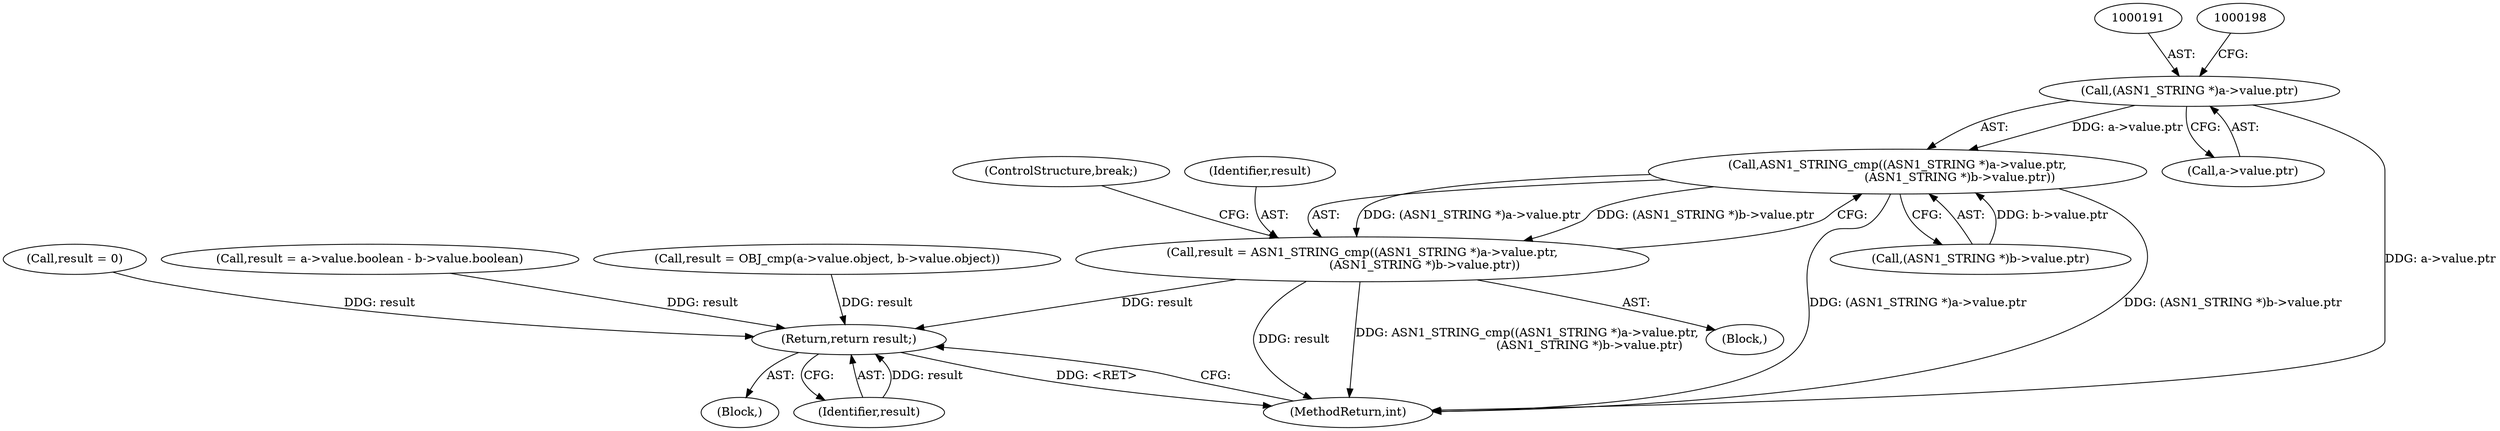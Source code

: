 digraph "0_openssl_c3c7fb07dc975dc3c9de0eddb7d8fd79fc9c67c1@pointer" {
"1000190" [label="(Call,(ASN1_STRING *)a->value.ptr)"];
"1000189" [label="(Call,ASN1_STRING_cmp((ASN1_STRING *)a->value.ptr,\n                                 (ASN1_STRING *)b->value.ptr))"];
"1000187" [label="(Call,result = ASN1_STRING_cmp((ASN1_STRING *)a->value.ptr,\n                                 (ASN1_STRING *)b->value.ptr))"];
"1000205" [label="(Return,return result;)"];
"1000192" [label="(Call,a->value.ptr)"];
"1000104" [label="(Block,)"];
"1000163" [label="(Call,result = 0)"];
"1000148" [label="(Call,result = a->value.boolean - b->value.boolean)"];
"1000197" [label="(Call,(ASN1_STRING *)b->value.ptr)"];
"1000187" [label="(Call,result = ASN1_STRING_cmp((ASN1_STRING *)a->value.ptr,\n                                 (ASN1_STRING *)b->value.ptr))"];
"1000206" [label="(Identifier,result)"];
"1000207" [label="(MethodReturn,int)"];
"1000190" [label="(Call,(ASN1_STRING *)a->value.ptr)"];
"1000189" [label="(Call,ASN1_STRING_cmp((ASN1_STRING *)a->value.ptr,\n                                 (ASN1_STRING *)b->value.ptr))"];
"1000131" [label="(Block,)"];
"1000204" [label="(ControlStructure,break;)"];
"1000133" [label="(Call,result = OBJ_cmp(a->value.object, b->value.object))"];
"1000188" [label="(Identifier,result)"];
"1000205" [label="(Return,return result;)"];
"1000190" -> "1000189"  [label="AST: "];
"1000190" -> "1000192"  [label="CFG: "];
"1000191" -> "1000190"  [label="AST: "];
"1000192" -> "1000190"  [label="AST: "];
"1000198" -> "1000190"  [label="CFG: "];
"1000190" -> "1000207"  [label="DDG: a->value.ptr"];
"1000190" -> "1000189"  [label="DDG: a->value.ptr"];
"1000189" -> "1000187"  [label="AST: "];
"1000189" -> "1000197"  [label="CFG: "];
"1000197" -> "1000189"  [label="AST: "];
"1000187" -> "1000189"  [label="CFG: "];
"1000189" -> "1000207"  [label="DDG: (ASN1_STRING *)a->value.ptr"];
"1000189" -> "1000207"  [label="DDG: (ASN1_STRING *)b->value.ptr"];
"1000189" -> "1000187"  [label="DDG: (ASN1_STRING *)a->value.ptr"];
"1000189" -> "1000187"  [label="DDG: (ASN1_STRING *)b->value.ptr"];
"1000197" -> "1000189"  [label="DDG: b->value.ptr"];
"1000187" -> "1000131"  [label="AST: "];
"1000188" -> "1000187"  [label="AST: "];
"1000204" -> "1000187"  [label="CFG: "];
"1000187" -> "1000207"  [label="DDG: result"];
"1000187" -> "1000207"  [label="DDG: ASN1_STRING_cmp((ASN1_STRING *)a->value.ptr,\n                                 (ASN1_STRING *)b->value.ptr)"];
"1000187" -> "1000205"  [label="DDG: result"];
"1000205" -> "1000104"  [label="AST: "];
"1000205" -> "1000206"  [label="CFG: "];
"1000206" -> "1000205"  [label="AST: "];
"1000207" -> "1000205"  [label="CFG: "];
"1000205" -> "1000207"  [label="DDG: <RET>"];
"1000206" -> "1000205"  [label="DDG: result"];
"1000163" -> "1000205"  [label="DDG: result"];
"1000133" -> "1000205"  [label="DDG: result"];
"1000148" -> "1000205"  [label="DDG: result"];
}
